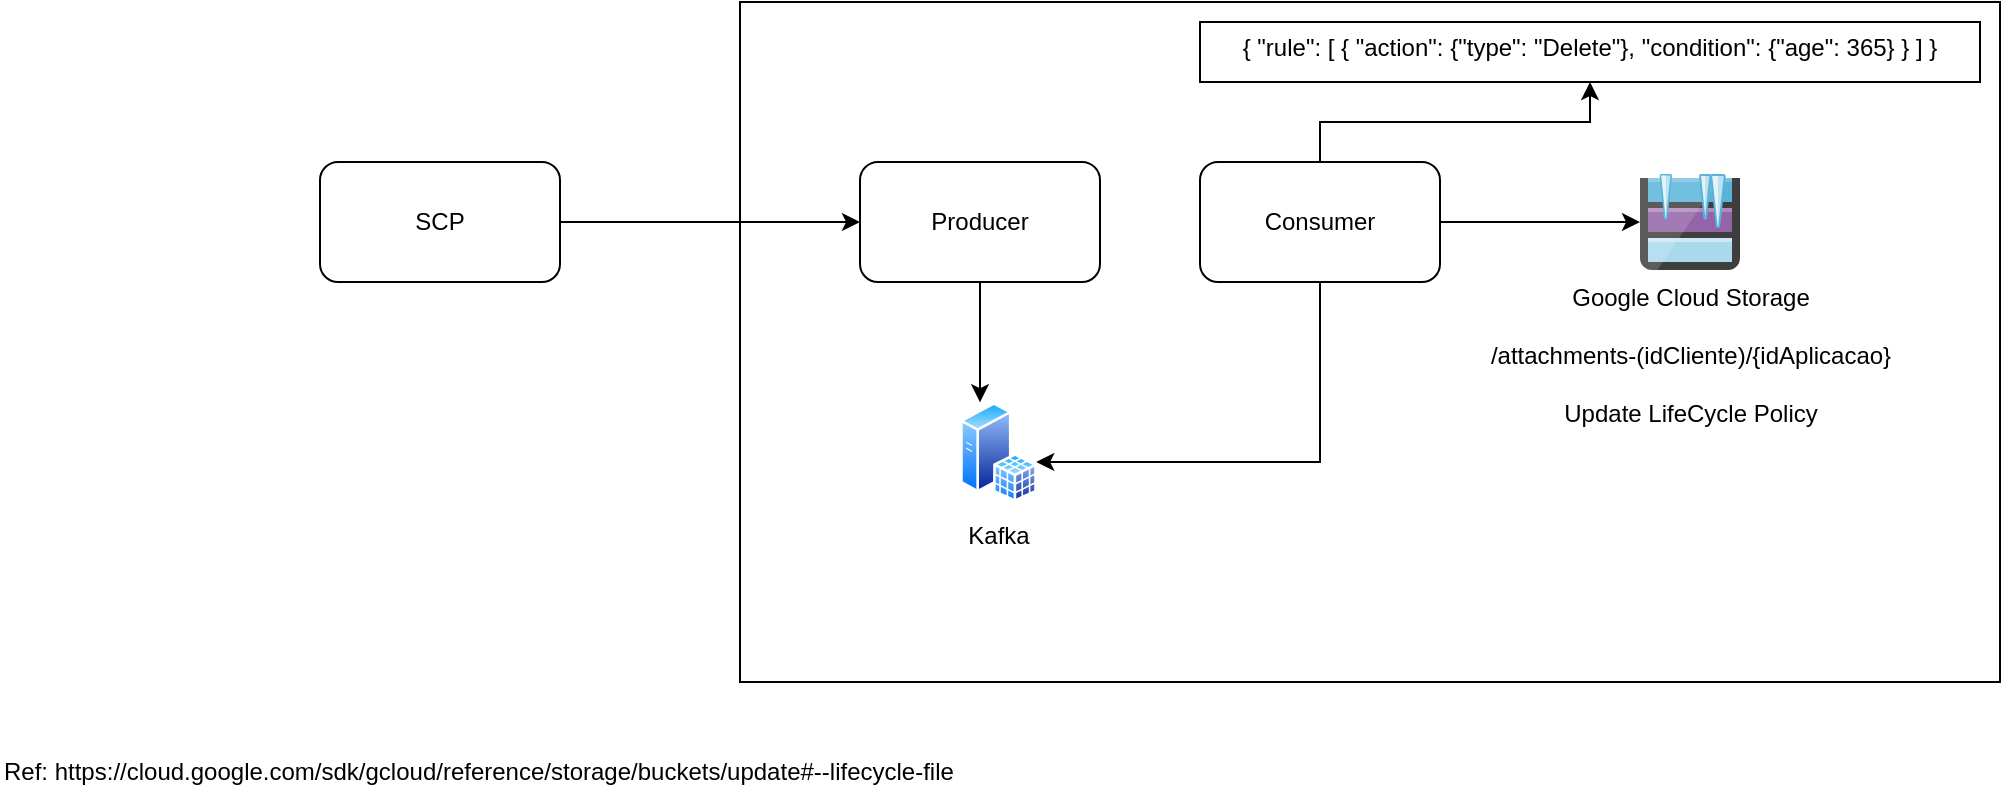 <mxfile version="24.7.7">
  <diagram name="Página-1" id="cIBUKw9bJPCPaL0U218F">
    <mxGraphModel dx="1434" dy="746" grid="1" gridSize="10" guides="1" tooltips="1" connect="1" arrows="1" fold="1" page="1" pageScale="1" pageWidth="827" pageHeight="1169" math="0" shadow="0">
      <root>
        <mxCell id="0" />
        <mxCell id="1" parent="0" />
        <mxCell id="5A4_8D4nX78AZujlMm8u-1" value="SCP" style="rounded=1;whiteSpace=wrap;html=1;" vertex="1" parent="1">
          <mxGeometry x="180" y="90" width="120" height="60" as="geometry" />
        </mxCell>
        <mxCell id="5A4_8D4nX78AZujlMm8u-25" value="" style="rounded=0;whiteSpace=wrap;html=1;" vertex="1" parent="1">
          <mxGeometry x="390" y="10" width="630" height="340" as="geometry" />
        </mxCell>
        <mxCell id="5A4_8D4nX78AZujlMm8u-24" style="edgeStyle=orthogonalEdgeStyle;rounded=0;orthogonalLoop=1;jettySize=auto;html=1;" edge="1" parent="1" source="5A4_8D4nX78AZujlMm8u-1" target="5A4_8D4nX78AZujlMm8u-2">
          <mxGeometry relative="1" as="geometry" />
        </mxCell>
        <mxCell id="5A4_8D4nX78AZujlMm8u-18" value="" style="edgeStyle=orthogonalEdgeStyle;rounded=0;orthogonalLoop=1;jettySize=auto;html=1;" edge="1" parent="1" source="5A4_8D4nX78AZujlMm8u-2">
          <mxGeometry relative="1" as="geometry">
            <mxPoint x="510" y="210.125" as="targetPoint" />
          </mxGeometry>
        </mxCell>
        <mxCell id="5A4_8D4nX78AZujlMm8u-2" value="Producer" style="rounded=1;whiteSpace=wrap;html=1;" vertex="1" parent="1">
          <mxGeometry x="450" y="90" width="120" height="60" as="geometry" />
        </mxCell>
        <mxCell id="5A4_8D4nX78AZujlMm8u-20" style="edgeStyle=orthogonalEdgeStyle;rounded=0;orthogonalLoop=1;jettySize=auto;html=1;" edge="1" parent="1" source="5A4_8D4nX78AZujlMm8u-19" target="5A4_8D4nX78AZujlMm8u-29">
          <mxGeometry relative="1" as="geometry">
            <mxPoint x="549" y="240" as="targetPoint" />
            <Array as="points">
              <mxPoint x="680" y="240" />
            </Array>
          </mxGeometry>
        </mxCell>
        <mxCell id="5A4_8D4nX78AZujlMm8u-23" style="edgeStyle=orthogonalEdgeStyle;rounded=0;orthogonalLoop=1;jettySize=auto;html=1;" edge="1" parent="1" source="5A4_8D4nX78AZujlMm8u-19" target="5A4_8D4nX78AZujlMm8u-22">
          <mxGeometry relative="1" as="geometry" />
        </mxCell>
        <mxCell id="5A4_8D4nX78AZujlMm8u-28" value="" style="edgeStyle=orthogonalEdgeStyle;rounded=0;orthogonalLoop=1;jettySize=auto;html=1;" edge="1" parent="1" source="5A4_8D4nX78AZujlMm8u-19" target="5A4_8D4nX78AZujlMm8u-27">
          <mxGeometry relative="1" as="geometry" />
        </mxCell>
        <mxCell id="5A4_8D4nX78AZujlMm8u-19" value="Consumer" style="rounded=1;whiteSpace=wrap;html=1;" vertex="1" parent="1">
          <mxGeometry x="620" y="90" width="120" height="60" as="geometry" />
        </mxCell>
        <mxCell id="5A4_8D4nX78AZujlMm8u-22" value="Google Cloud Storage&lt;div&gt;&lt;br&gt;&lt;/div&gt;&lt;div&gt;/attachments-(idCliente)/{idAplicacao}&lt;/div&gt;&lt;div&gt;&lt;br&gt;&lt;/div&gt;&lt;div&gt;Update LifeCycle Policy&lt;/div&gt;" style="image;sketch=0;aspect=fixed;html=1;points=[];align=center;fontSize=12;image=img/lib/mscae/Archive_Storage.svg;" vertex="1" parent="1">
          <mxGeometry x="840" y="96" width="50" height="48" as="geometry" />
        </mxCell>
        <mxCell id="5A4_8D4nX78AZujlMm8u-26" value="Ref: https://cloud.google.com/sdk/gcloud/reference/storage/buckets/update#--lifecycle-file" style="text;html=1;align=left;verticalAlign=middle;whiteSpace=wrap;rounded=0;" vertex="1" parent="1">
          <mxGeometry x="20" y="380" width="500" height="30" as="geometry" />
        </mxCell>
        <mxCell id="5A4_8D4nX78AZujlMm8u-27" value="&lt;div&gt;{ &quot;rule&quot;: [ { &quot;action&quot;: {&quot;type&quot;: &quot;Delete&quot;}, &quot;condition&quot;: {&quot;age&quot;: 365} } ] }&lt;/div&gt;&lt;div&gt;&lt;br&gt;&lt;/div&gt;" style="text;html=1;align=center;verticalAlign=middle;whiteSpace=wrap;rounded=0;fillColor=none;strokeColor=default;spacingTop=10;" vertex="1" parent="1">
          <mxGeometry x="620" y="20" width="390" height="30" as="geometry" />
        </mxCell>
        <mxCell id="5A4_8D4nX78AZujlMm8u-29" value="Kafka" style="image;aspect=fixed;perimeter=ellipsePerimeter;html=1;align=center;shadow=0;dashed=0;spacingTop=3;image=img/lib/active_directory/sql_server.svg;" vertex="1" parent="1">
          <mxGeometry x="500" y="210" width="38.5" height="50" as="geometry" />
        </mxCell>
      </root>
    </mxGraphModel>
  </diagram>
</mxfile>
